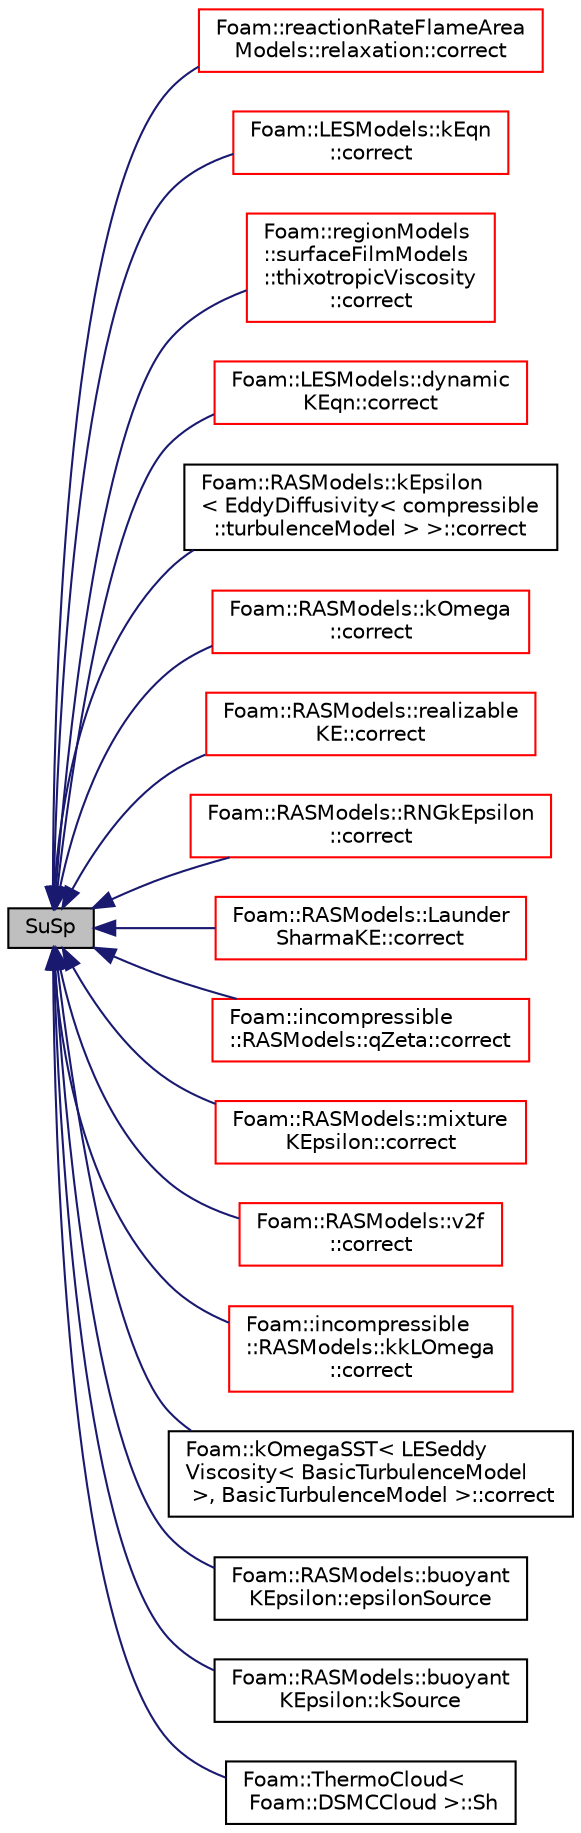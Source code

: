 digraph "SuSp"
{
  bgcolor="transparent";
  edge [fontname="Helvetica",fontsize="10",labelfontname="Helvetica",labelfontsize="10"];
  node [fontname="Helvetica",fontsize="10",shape=record];
  rankdir="LR";
  Node1353 [label="SuSp",height=0.2,width=0.4,color="black", fillcolor="grey75", style="filled", fontcolor="black"];
  Node1353 -> Node1354 [dir="back",color="midnightblue",fontsize="10",style="solid",fontname="Helvetica"];
  Node1354 [label="Foam::reactionRateFlameArea\lModels::relaxation::correct",height=0.2,width=0.4,color="red",URL="$a21989.html#a38695208e96682bfdee39fa08168ea94",tooltip="Correct omega. "];
  Node1353 -> Node1356 [dir="back",color="midnightblue",fontsize="10",style="solid",fontname="Helvetica"];
  Node1356 [label="Foam::LESModels::kEqn\l::correct",height=0.2,width=0.4,color="red",URL="$a32217.html#a3ae44b28050c3aa494c1d8e18cf618c1",tooltip="Correct eddy-Viscosity and related properties. "];
  Node1353 -> Node1358 [dir="back",color="midnightblue",fontsize="10",style="solid",fontname="Helvetica"];
  Node1358 [label="Foam::regionModels\l::surfaceFilmModels\l::thixotropicViscosity\l::correct",height=0.2,width=0.4,color="red",URL="$a30229.html#a2e639533765b4cde1bd3d0f0c528aa6c",tooltip="Correct. "];
  Node1353 -> Node1360 [dir="back",color="midnightblue",fontsize="10",style="solid",fontname="Helvetica"];
  Node1360 [label="Foam::LESModels::dynamic\lKEqn::correct",height=0.2,width=0.4,color="red",URL="$a32209.html#a3ae44b28050c3aa494c1d8e18cf618c1",tooltip="Correct Eddy-Viscosity and related properties. "];
  Node1353 -> Node1362 [dir="back",color="midnightblue",fontsize="10",style="solid",fontname="Helvetica"];
  Node1362 [label="Foam::RASModels::kEpsilon\l\< EddyDiffusivity\< compressible\l::turbulenceModel \> \>::correct",height=0.2,width=0.4,color="black",URL="$a32333.html#a3ae44b28050c3aa494c1d8e18cf618c1",tooltip="Solve the turbulence equations and correct the turbulence viscosity. "];
  Node1353 -> Node1363 [dir="back",color="midnightblue",fontsize="10",style="solid",fontname="Helvetica"];
  Node1363 [label="Foam::RASModels::kOmega\l::correct",height=0.2,width=0.4,color="red",URL="$a32337.html#a3ae44b28050c3aa494c1d8e18cf618c1",tooltip="Solve the turbulence equations and correct the turbulence viscosity. "];
  Node1353 -> Node1365 [dir="back",color="midnightblue",fontsize="10",style="solid",fontname="Helvetica"];
  Node1365 [label="Foam::RASModels::realizable\lKE::correct",height=0.2,width=0.4,color="red",URL="$a32365.html#a3ae44b28050c3aa494c1d8e18cf618c1",tooltip="Solve the turbulence equations and correct the turbulence viscosity. "];
  Node1353 -> Node1367 [dir="back",color="midnightblue",fontsize="10",style="solid",fontname="Helvetica"];
  Node1367 [label="Foam::RASModels::RNGkEpsilon\l::correct",height=0.2,width=0.4,color="red",URL="$a32369.html#a3ae44b28050c3aa494c1d8e18cf618c1",tooltip="Solve the turbulence equations and correct the turbulence viscosity. "];
  Node1353 -> Node1369 [dir="back",color="midnightblue",fontsize="10",style="solid",fontname="Helvetica"];
  Node1369 [label="Foam::RASModels::Launder\lSharmaKE::correct",height=0.2,width=0.4,color="red",URL="$a32353.html#a3ae44b28050c3aa494c1d8e18cf618c1",tooltip="Solve the turbulence equations and correct the turbulence viscosity. "];
  Node1353 -> Node1371 [dir="back",color="midnightblue",fontsize="10",style="solid",fontname="Helvetica"];
  Node1371 [label="Foam::incompressible\l::RASModels::qZeta::correct",height=0.2,width=0.4,color="red",URL="$a32073.html#a3ae44b28050c3aa494c1d8e18cf618c1",tooltip="Solve the turbulence equations and correct the turbulence viscosity. "];
  Node1353 -> Node1373 [dir="back",color="midnightblue",fontsize="10",style="solid",fontname="Helvetica"];
  Node1373 [label="Foam::RASModels::mixture\lKEpsilon::correct",height=0.2,width=0.4,color="red",URL="$a32109.html#a3ae44b28050c3aa494c1d8e18cf618c1",tooltip="Solve the turbulence equations and correct the turbulence viscosity. "];
  Node1353 -> Node1375 [dir="back",color="midnightblue",fontsize="10",style="solid",fontname="Helvetica"];
  Node1375 [label="Foam::RASModels::v2f\l::correct",height=0.2,width=0.4,color="red",URL="$a32381.html#a3ae44b28050c3aa494c1d8e18cf618c1",tooltip="Solve the turbulence equations and correct the turbulence viscosity. "];
  Node1353 -> Node1377 [dir="back",color="midnightblue",fontsize="10",style="solid",fontname="Helvetica"];
  Node1377 [label="Foam::incompressible\l::RASModels::kkLOmega\l::correct",height=0.2,width=0.4,color="red",URL="$a32057.html#a3ae44b28050c3aa494c1d8e18cf618c1",tooltip="Solve the turbulence equations and correct the turbulence viscosity. "];
  Node1353 -> Node1379 [dir="back",color="midnightblue",fontsize="10",style="solid",fontname="Helvetica"];
  Node1379 [label="Foam::kOmegaSST\< LESeddy\lViscosity\< BasicTurbulenceModel\l \>, BasicTurbulenceModel \>::correct",height=0.2,width=0.4,color="black",URL="$a32117.html#a3ae44b28050c3aa494c1d8e18cf618c1",tooltip="Solve the turbulence equations and correct the turbulence viscosity. "];
  Node1353 -> Node1380 [dir="back",color="midnightblue",fontsize="10",style="solid",fontname="Helvetica"];
  Node1380 [label="Foam::RASModels::buoyant\lKEpsilon::epsilonSource",height=0.2,width=0.4,color="black",URL="$a31985.html#a11abcc44df285cf748c77aa0a7cac6b8"];
  Node1353 -> Node1381 [dir="back",color="midnightblue",fontsize="10",style="solid",fontname="Helvetica"];
  Node1381 [label="Foam::RASModels::buoyant\lKEpsilon::kSource",height=0.2,width=0.4,color="black",URL="$a31985.html#abd7aa1bd65c38f9773745c8d98a2fed0"];
  Node1353 -> Node1382 [dir="back",color="midnightblue",fontsize="10",style="solid",fontname="Helvetica"];
  Node1382 [label="Foam::ThermoCloud\<\l Foam::DSMCCloud \>::Sh",height=0.2,width=0.4,color="black",URL="$a24961.html#a9d29d9d92d92163ba3a379a5d862622e",tooltip="Return sensible enthalpy source term [J/kg/m3/s]. "];
}
